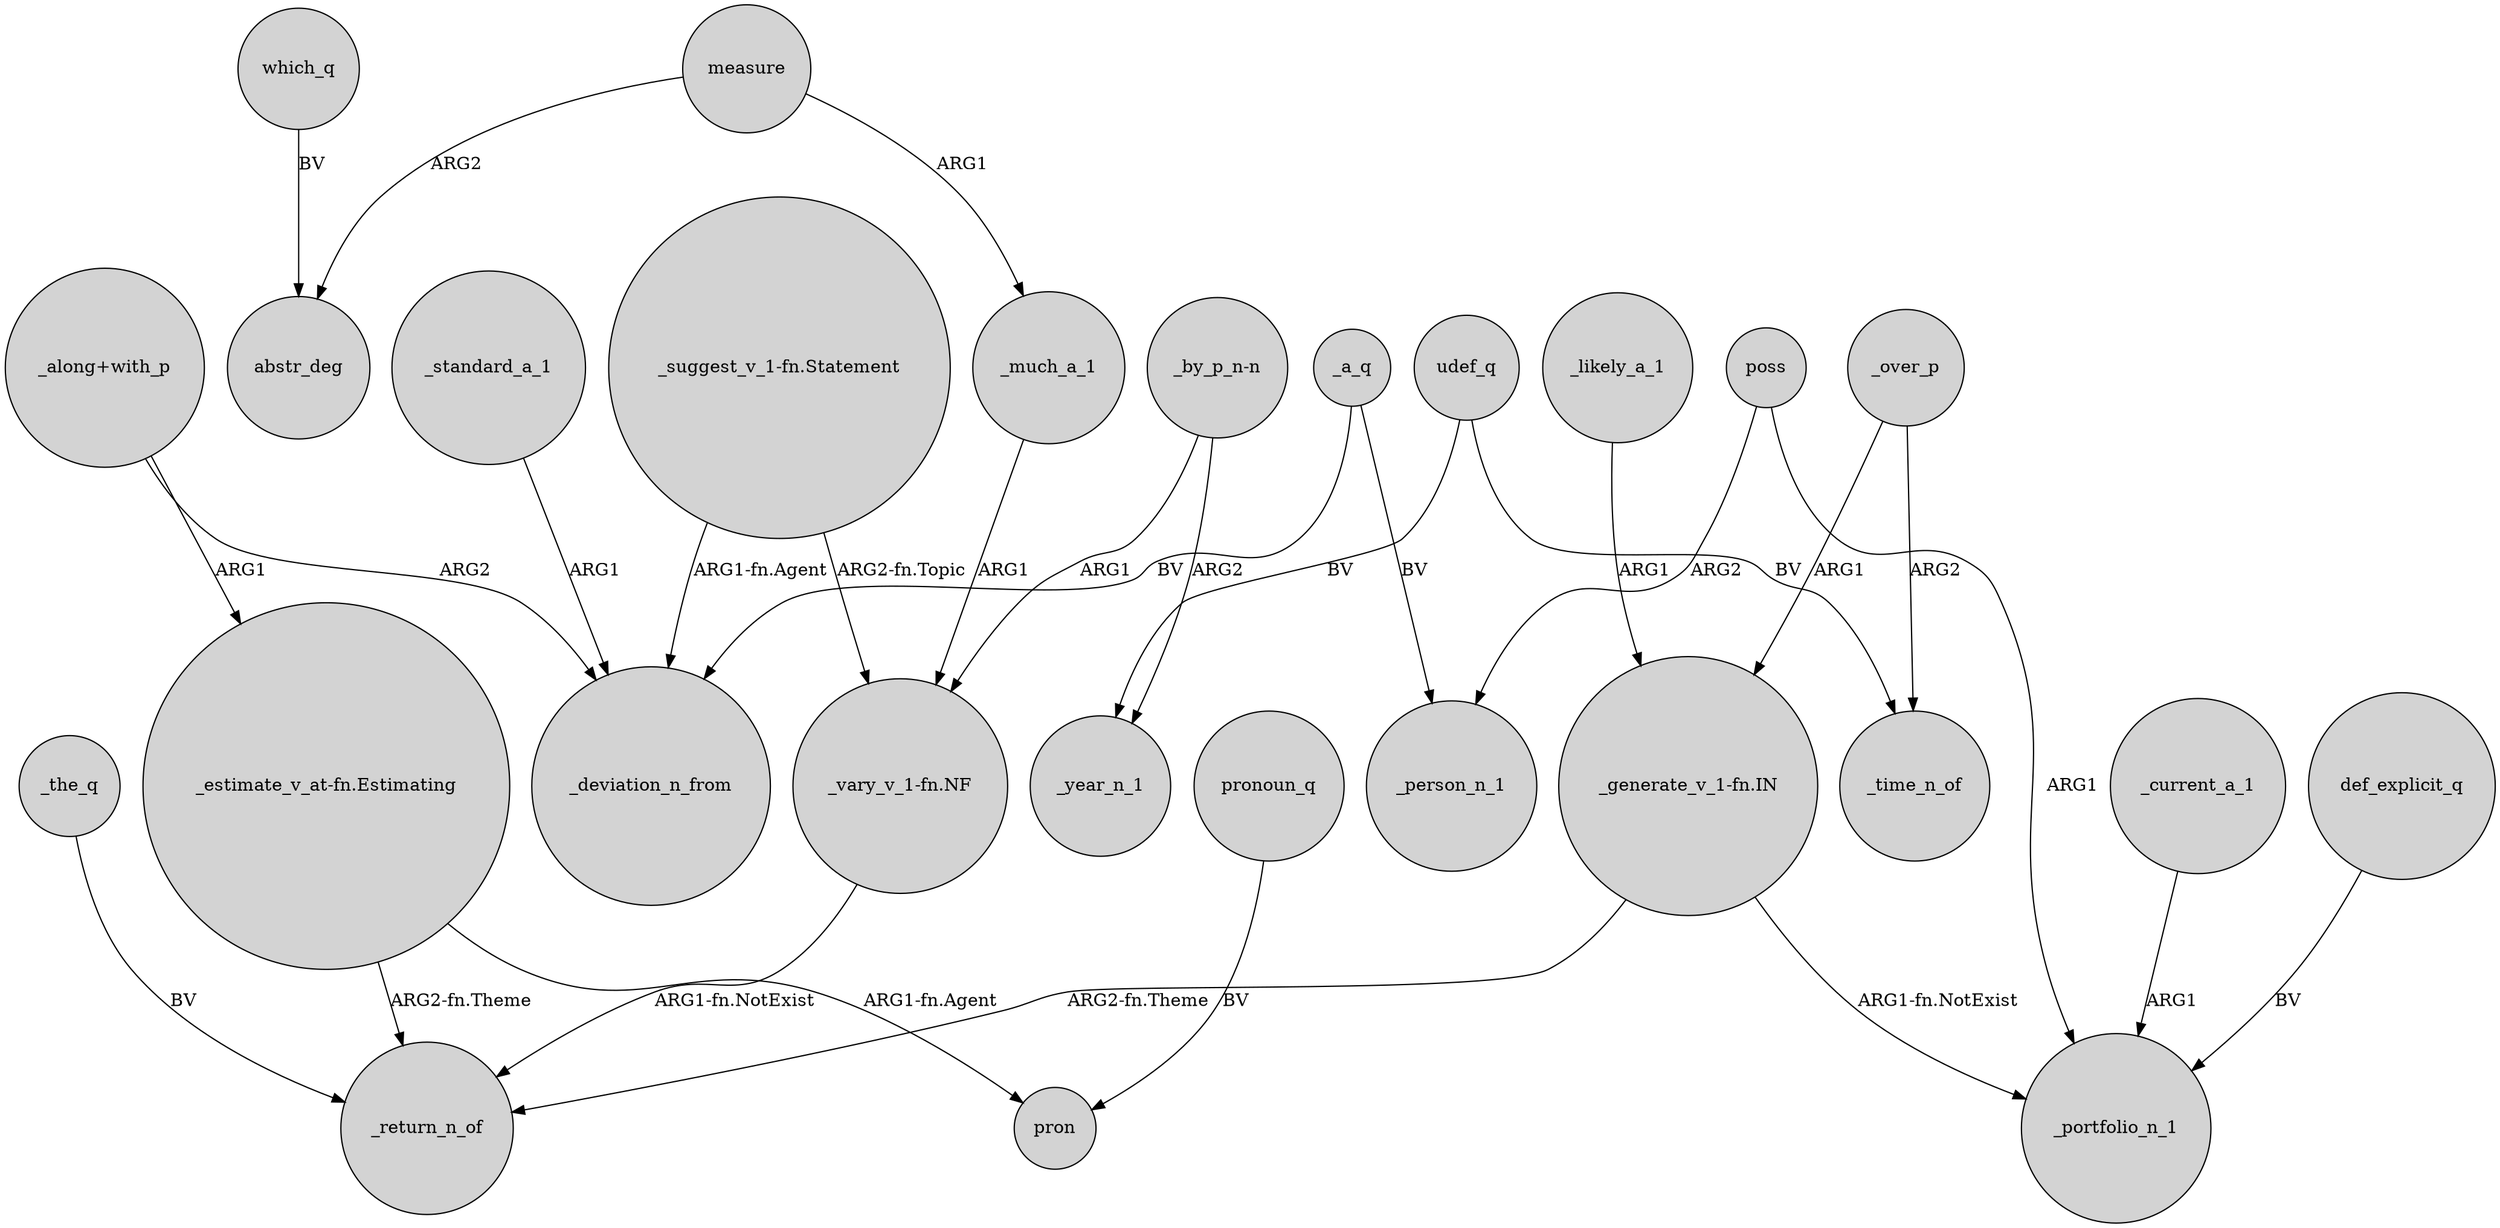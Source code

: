 digraph {
	node [shape=circle style=filled]
	measure -> _much_a_1 [label=ARG1]
	measure -> abstr_deg [label=ARG2]
	_a_q -> _deviation_n_from [label=BV]
	_the_q -> _return_n_of [label=BV]
	"_generate_v_1-fn.IN" -> _portfolio_n_1 [label="ARG1-fn.NotExist"]
	_over_p -> "_generate_v_1-fn.IN" [label=ARG1]
	_a_q -> _person_n_1 [label=BV]
	"_generate_v_1-fn.IN" -> _return_n_of [label="ARG2-fn.Theme"]
	"_along+with_p" -> "_estimate_v_at-fn.Estimating" [label=ARG1]
	_much_a_1 -> "_vary_v_1-fn.NF" [label=ARG1]
	poss -> _portfolio_n_1 [label=ARG1]
	"_suggest_v_1-fn.Statement" -> "_vary_v_1-fn.NF" [label="ARG2-fn.Topic"]
	def_explicit_q -> _portfolio_n_1 [label=BV]
	_current_a_1 -> _portfolio_n_1 [label=ARG1]
	_likely_a_1 -> "_generate_v_1-fn.IN" [label=ARG1]
	"_by_p_n-n" -> "_vary_v_1-fn.NF" [label=ARG1]
	_standard_a_1 -> _deviation_n_from [label=ARG1]
	pronoun_q -> pron [label=BV]
	_over_p -> _time_n_of [label=ARG2]
	"_vary_v_1-fn.NF" -> _return_n_of [label="ARG1-fn.NotExist"]
	"_by_p_n-n" -> _year_n_1 [label=ARG2]
	udef_q -> _time_n_of [label=BV]
	"_estimate_v_at-fn.Estimating" -> pron [label="ARG1-fn.Agent"]
	which_q -> abstr_deg [label=BV]
	"_suggest_v_1-fn.Statement" -> _deviation_n_from [label="ARG1-fn.Agent"]
	"_estimate_v_at-fn.Estimating" -> _return_n_of [label="ARG2-fn.Theme"]
	"_along+with_p" -> _deviation_n_from [label=ARG2]
	poss -> _person_n_1 [label=ARG2]
	udef_q -> _year_n_1 [label=BV]
}
